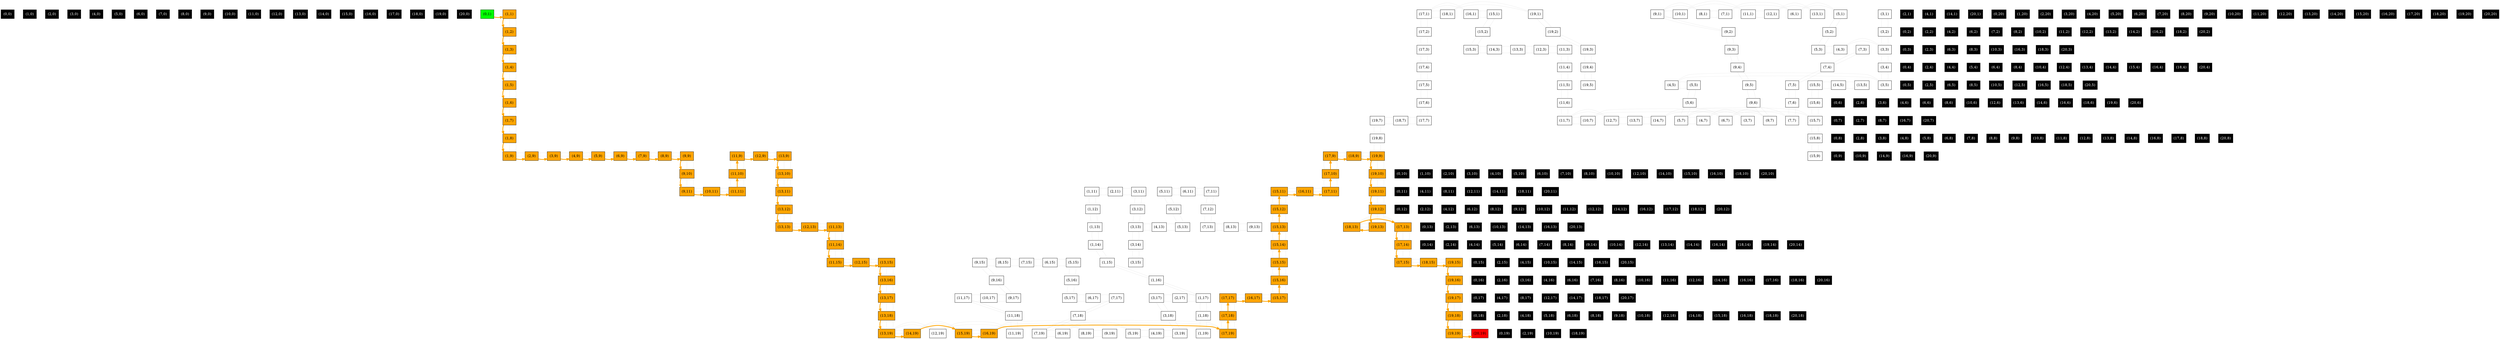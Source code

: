digraph dijkstra_maze_solution {
rankdir = TB;
node [shape = box, style = filled];
graph [nodesep = 0.5, ranksep = 0.5];

{ rank = same; node_0_0 [label="(0,0)", fillcolor="black", fontcolor="white"]; node_1_0 [label="(1,0)", fillcolor="black", fontcolor="white"]; node_2_0 [label="(2,0)", fillcolor="black", fontcolor="white"]; node_3_0 [label="(3,0)", fillcolor="black", fontcolor="white"]; node_4_0 [label="(4,0)", fillcolor="black", fontcolor="white"]; node_5_0 [label="(5,0)", fillcolor="black", fontcolor="white"]; node_6_0 [label="(6,0)", fillcolor="black", fontcolor="white"]; node_7_0 [label="(7,0)", fillcolor="black", fontcolor="white"]; node_8_0 [label="(8,0)", fillcolor="black", fontcolor="white"]; node_9_0 [label="(9,0)", fillcolor="black", fontcolor="white"]; node_10_0 [label="(10,0)", fillcolor="black", fontcolor="white"]; node_11_0 [label="(11,0)", fillcolor="black", fontcolor="white"]; node_12_0 [label="(12,0)", fillcolor="black", fontcolor="white"]; node_13_0 [label="(13,0)", fillcolor="black", fontcolor="white"]; node_14_0 [label="(14,0)", fillcolor="black", fontcolor="white"]; node_15_0 [label="(15,0)", fillcolor="black", fontcolor="white"]; node_16_0 [label="(16,0)", fillcolor="black", fontcolor="white"]; node_17_0 [label="(17,0)", fillcolor="black", fontcolor="white"]; node_18_0 [label="(18,0)", fillcolor="black", fontcolor="white"]; node_19_0 [label="(19,0)", fillcolor="black", fontcolor="white"]; node_20_0 [label="(20,0)", fillcolor="black", fontcolor="white"]; }
{ rank = same; node_0_1 [label="(0,1)", fillcolor="green", fontcolor="black"]; node_1_1 [label="(1,1)", fillcolor="orange", fontcolor="black"]; node_2_1 [label="(2,1)", fillcolor="black", fontcolor="white"]; node_3_1 [label="(3,1)", fillcolor="white", fontcolor="black"]; node_4_1 [label="(4,1)", fillcolor="black", fontcolor="white"]; node_5_1 [label="(5,1)", fillcolor="white", fontcolor="black"]; node_6_1 [label="(6,1)", fillcolor="white", fontcolor="black"]; node_7_1 [label="(7,1)", fillcolor="white", fontcolor="black"]; node_8_1 [label="(8,1)", fillcolor="white", fontcolor="black"]; node_9_1 [label="(9,1)", fillcolor="white", fontcolor="black"]; node_10_1 [label="(10,1)", fillcolor="white", fontcolor="black"]; node_11_1 [label="(11,1)", fillcolor="white", fontcolor="black"]; node_12_1 [label="(12,1)", fillcolor="white", fontcolor="black"]; node_13_1 [label="(13,1)", fillcolor="white", fontcolor="black"]; node_14_1 [label="(14,1)", fillcolor="black", fontcolor="white"]; node_15_1 [label="(15,1)", fillcolor="white", fontcolor="black"]; node_16_1 [label="(16,1)", fillcolor="white", fontcolor="black"]; node_17_1 [label="(17,1)", fillcolor="white", fontcolor="black"]; node_18_1 [label="(18,1)", fillcolor="white", fontcolor="black"]; node_19_1 [label="(19,1)", fillcolor="white", fontcolor="black"]; node_20_1 [label="(20,1)", fillcolor="black", fontcolor="white"]; }
{ rank = same; node_0_2 [label="(0,2)", fillcolor="black", fontcolor="white"]; node_1_2 [label="(1,2)", fillcolor="orange", fontcolor="black"]; node_2_2 [label="(2,2)", fillcolor="black", fontcolor="white"]; node_3_2 [label="(3,2)", fillcolor="white", fontcolor="black"]; node_4_2 [label="(4,2)", fillcolor="black", fontcolor="white"]; node_5_2 [label="(5,2)", fillcolor="white", fontcolor="black"]; node_6_2 [label="(6,2)", fillcolor="black", fontcolor="white"]; node_7_2 [label="(7,2)", fillcolor="black", fontcolor="white"]; node_8_2 [label="(8,2)", fillcolor="black", fontcolor="white"]; node_9_2 [label="(9,2)", fillcolor="white", fontcolor="black"]; node_10_2 [label="(10,2)", fillcolor="black", fontcolor="white"]; node_11_2 [label="(11,2)", fillcolor="black", fontcolor="white"]; node_12_2 [label="(12,2)", fillcolor="black", fontcolor="white"]; node_13_2 [label="(13,2)", fillcolor="black", fontcolor="white"]; node_14_2 [label="(14,2)", fillcolor="black", fontcolor="white"]; node_15_2 [label="(15,2)", fillcolor="white", fontcolor="black"]; node_16_2 [label="(16,2)", fillcolor="black", fontcolor="white"]; node_17_2 [label="(17,2)", fillcolor="white", fontcolor="black"]; node_18_2 [label="(18,2)", fillcolor="black", fontcolor="white"]; node_19_2 [label="(19,2)", fillcolor="white", fontcolor="black"]; node_20_2 [label="(20,2)", fillcolor="black", fontcolor="white"]; }
{ rank = same; node_0_3 [label="(0,3)", fillcolor="black", fontcolor="white"]; node_1_3 [label="(1,3)", fillcolor="orange", fontcolor="black"]; node_2_3 [label="(2,3)", fillcolor="black", fontcolor="white"]; node_3_3 [label="(3,3)", fillcolor="white", fontcolor="black"]; node_4_3 [label="(4,3)", fillcolor="white", fontcolor="black"]; node_5_3 [label="(5,3)", fillcolor="white", fontcolor="black"]; node_6_3 [label="(6,3)", fillcolor="black", fontcolor="white"]; node_7_3 [label="(7,3)", fillcolor="white", fontcolor="black"]; node_8_3 [label="(8,3)", fillcolor="black", fontcolor="white"]; node_9_3 [label="(9,3)", fillcolor="white", fontcolor="black"]; node_10_3 [label="(10,3)", fillcolor="black", fontcolor="white"]; node_11_3 [label="(11,3)", fillcolor="white", fontcolor="black"]; node_12_3 [label="(12,3)", fillcolor="white", fontcolor="black"]; node_13_3 [label="(13,3)", fillcolor="white", fontcolor="black"]; node_14_3 [label="(14,3)", fillcolor="white", fontcolor="black"]; node_15_3 [label="(15,3)", fillcolor="white", fontcolor="black"]; node_16_3 [label="(16,3)", fillcolor="black", fontcolor="white"]; node_17_3 [label="(17,3)", fillcolor="white", fontcolor="black"]; node_18_3 [label="(18,3)", fillcolor="black", fontcolor="white"]; node_19_3 [label="(19,3)", fillcolor="white", fontcolor="black"]; node_20_3 [label="(20,3)", fillcolor="black", fontcolor="white"]; }
{ rank = same; node_0_4 [label="(0,4)", fillcolor="black", fontcolor="white"]; node_1_4 [label="(1,4)", fillcolor="orange", fontcolor="black"]; node_2_4 [label="(2,4)", fillcolor="black", fontcolor="white"]; node_3_4 [label="(3,4)", fillcolor="white", fontcolor="black"]; node_4_4 [label="(4,4)", fillcolor="black", fontcolor="white"]; node_5_4 [label="(5,4)", fillcolor="black", fontcolor="white"]; node_6_4 [label="(6,4)", fillcolor="black", fontcolor="white"]; node_7_4 [label="(7,4)", fillcolor="white", fontcolor="black"]; node_8_4 [label="(8,4)", fillcolor="black", fontcolor="white"]; node_9_4 [label="(9,4)", fillcolor="white", fontcolor="black"]; node_10_4 [label="(10,4)", fillcolor="black", fontcolor="white"]; node_11_4 [label="(11,4)", fillcolor="white", fontcolor="black"]; node_12_4 [label="(12,4)", fillcolor="black", fontcolor="white"]; node_13_4 [label="(13,4)", fillcolor="black", fontcolor="white"]; node_14_4 [label="(14,4)", fillcolor="black", fontcolor="white"]; node_15_4 [label="(15,4)", fillcolor="black", fontcolor="white"]; node_16_4 [label="(16,4)", fillcolor="black", fontcolor="white"]; node_17_4 [label="(17,4)", fillcolor="white", fontcolor="black"]; node_18_4 [label="(18,4)", fillcolor="black", fontcolor="white"]; node_19_4 [label="(19,4)", fillcolor="white", fontcolor="black"]; node_20_4 [label="(20,4)", fillcolor="black", fontcolor="white"]; }
{ rank = same; node_0_5 [label="(0,5)", fillcolor="black", fontcolor="white"]; node_1_5 [label="(1,5)", fillcolor="orange", fontcolor="black"]; node_2_5 [label="(2,5)", fillcolor="black", fontcolor="white"]; node_3_5 [label="(3,5)", fillcolor="white", fontcolor="black"]; node_4_5 [label="(4,5)", fillcolor="white", fontcolor="black"]; node_5_5 [label="(5,5)", fillcolor="white", fontcolor="black"]; node_6_5 [label="(6,5)", fillcolor="black", fontcolor="white"]; node_7_5 [label="(7,5)", fillcolor="white", fontcolor="black"]; node_8_5 [label="(8,5)", fillcolor="black", fontcolor="white"]; node_9_5 [label="(9,5)", fillcolor="white", fontcolor="black"]; node_10_5 [label="(10,5)", fillcolor="black", fontcolor="white"]; node_11_5 [label="(11,5)", fillcolor="white", fontcolor="black"]; node_12_5 [label="(12,5)", fillcolor="black", fontcolor="white"]; node_13_5 [label="(13,5)", fillcolor="white", fontcolor="black"]; node_14_5 [label="(14,5)", fillcolor="white", fontcolor="black"]; node_15_5 [label="(15,5)", fillcolor="white", fontcolor="black"]; node_16_5 [label="(16,5)", fillcolor="black", fontcolor="white"]; node_17_5 [label="(17,5)", fillcolor="white", fontcolor="black"]; node_18_5 [label="(18,5)", fillcolor="black", fontcolor="white"]; node_19_5 [label="(19,5)", fillcolor="white", fontcolor="black"]; node_20_5 [label="(20,5)", fillcolor="black", fontcolor="white"]; }
{ rank = same; node_0_6 [label="(0,6)", fillcolor="black", fontcolor="white"]; node_1_6 [label="(1,6)", fillcolor="orange", fontcolor="black"]; node_2_6 [label="(2,6)", fillcolor="black", fontcolor="white"]; node_3_6 [label="(3,6)", fillcolor="black", fontcolor="white"]; node_4_6 [label="(4,6)", fillcolor="black", fontcolor="white"]; node_5_6 [label="(5,6)", fillcolor="white", fontcolor="black"]; node_6_6 [label="(6,6)", fillcolor="black", fontcolor="white"]; node_7_6 [label="(7,6)", fillcolor="white", fontcolor="black"]; node_8_6 [label="(8,6)", fillcolor="black", fontcolor="white"]; node_9_6 [label="(9,6)", fillcolor="white", fontcolor="black"]; node_10_6 [label="(10,6)", fillcolor="black", fontcolor="white"]; node_11_6 [label="(11,6)", fillcolor="white", fontcolor="black"]; node_12_6 [label="(12,6)", fillcolor="black", fontcolor="white"]; node_13_6 [label="(13,6)", fillcolor="black", fontcolor="white"]; node_14_6 [label="(14,6)", fillcolor="black", fontcolor="white"]; node_15_6 [label="(15,6)", fillcolor="white", fontcolor="black"]; node_16_6 [label="(16,6)", fillcolor="black", fontcolor="white"]; node_17_6 [label="(17,6)", fillcolor="white", fontcolor="black"]; node_18_6 [label="(18,6)", fillcolor="black", fontcolor="white"]; node_19_6 [label="(19,6)", fillcolor="black", fontcolor="white"]; node_20_6 [label="(20,6)", fillcolor="black", fontcolor="white"]; }
{ rank = same; node_0_7 [label="(0,7)", fillcolor="black", fontcolor="white"]; node_1_7 [label="(1,7)", fillcolor="orange", fontcolor="black"]; node_2_7 [label="(2,7)", fillcolor="black", fontcolor="white"]; node_3_7 [label="(3,7)", fillcolor="white", fontcolor="black"]; node_4_7 [label="(4,7)", fillcolor="white", fontcolor="black"]; node_5_7 [label="(5,7)", fillcolor="white", fontcolor="black"]; node_6_7 [label="(6,7)", fillcolor="white", fontcolor="black"]; node_7_7 [label="(7,7)", fillcolor="white", fontcolor="black"]; node_8_7 [label="(8,7)", fillcolor="black", fontcolor="white"]; node_9_7 [label="(9,7)", fillcolor="white", fontcolor="black"]; node_10_7 [label="(10,7)", fillcolor="white", fontcolor="black"]; node_11_7 [label="(11,7)", fillcolor="white", fontcolor="black"]; node_12_7 [label="(12,7)", fillcolor="white", fontcolor="black"]; node_13_7 [label="(13,7)", fillcolor="white", fontcolor="black"]; node_14_7 [label="(14,7)", fillcolor="white", fontcolor="black"]; node_15_7 [label="(15,7)", fillcolor="white", fontcolor="black"]; node_16_7 [label="(16,7)", fillcolor="black", fontcolor="white"]; node_17_7 [label="(17,7)", fillcolor="white", fontcolor="black"]; node_18_7 [label="(18,7)", fillcolor="white", fontcolor="black"]; node_19_7 [label="(19,7)", fillcolor="white", fontcolor="black"]; node_20_7 [label="(20,7)", fillcolor="black", fontcolor="white"]; }
{ rank = same; node_0_8 [label="(0,8)", fillcolor="black", fontcolor="white"]; node_1_8 [label="(1,8)", fillcolor="orange", fontcolor="black"]; node_2_8 [label="(2,8)", fillcolor="black", fontcolor="white"]; node_3_8 [label="(3,8)", fillcolor="black", fontcolor="white"]; node_4_8 [label="(4,8)", fillcolor="black", fontcolor="white"]; node_5_8 [label="(5,8)", fillcolor="black", fontcolor="white"]; node_6_8 [label="(6,8)", fillcolor="black", fontcolor="white"]; node_7_8 [label="(7,8)", fillcolor="black", fontcolor="white"]; node_8_8 [label="(8,8)", fillcolor="black", fontcolor="white"]; node_9_8 [label="(9,8)", fillcolor="black", fontcolor="white"]; node_10_8 [label="(10,8)", fillcolor="black", fontcolor="white"]; node_11_8 [label="(11,8)", fillcolor="black", fontcolor="white"]; node_12_8 [label="(12,8)", fillcolor="black", fontcolor="white"]; node_13_8 [label="(13,8)", fillcolor="black", fontcolor="white"]; node_14_8 [label="(14,8)", fillcolor="black", fontcolor="white"]; node_15_8 [label="(15,8)", fillcolor="white", fontcolor="black"]; node_16_8 [label="(16,8)", fillcolor="black", fontcolor="white"]; node_17_8 [label="(17,8)", fillcolor="black", fontcolor="white"]; node_18_8 [label="(18,8)", fillcolor="black", fontcolor="white"]; node_19_8 [label="(19,8)", fillcolor="white", fontcolor="black"]; node_20_8 [label="(20,8)", fillcolor="black", fontcolor="white"]; }
{ rank = same; node_0_9 [label="(0,9)", fillcolor="black", fontcolor="white"]; node_1_9 [label="(1,9)", fillcolor="orange", fontcolor="black"]; node_2_9 [label="(2,9)", fillcolor="orange", fontcolor="black"]; node_3_9 [label="(3,9)", fillcolor="orange", fontcolor="black"]; node_4_9 [label="(4,9)", fillcolor="orange", fontcolor="black"]; node_5_9 [label="(5,9)", fillcolor="orange", fontcolor="black"]; node_6_9 [label="(6,9)", fillcolor="orange", fontcolor="black"]; node_7_9 [label="(7,9)", fillcolor="orange", fontcolor="black"]; node_8_9 [label="(8,9)", fillcolor="orange", fontcolor="black"]; node_9_9 [label="(9,9)", fillcolor="orange", fontcolor="black"]; node_10_9 [label="(10,9)", fillcolor="black", fontcolor="white"]; node_11_9 [label="(11,9)", fillcolor="orange", fontcolor="black"]; node_12_9 [label="(12,9)", fillcolor="orange", fontcolor="black"]; node_13_9 [label="(13,9)", fillcolor="orange", fontcolor="black"]; node_14_9 [label="(14,9)", fillcolor="black", fontcolor="white"]; node_15_9 [label="(15,9)", fillcolor="white", fontcolor="black"]; node_16_9 [label="(16,9)", fillcolor="black", fontcolor="white"]; node_17_9 [label="(17,9)", fillcolor="orange", fontcolor="black"]; node_18_9 [label="(18,9)", fillcolor="orange", fontcolor="black"]; node_19_9 [label="(19,9)", fillcolor="orange", fontcolor="black"]; node_20_9 [label="(20,9)", fillcolor="black", fontcolor="white"]; }
{ rank = same; node_0_10 [label="(0,10)", fillcolor="black", fontcolor="white"]; node_1_10 [label="(1,10)", fillcolor="black", fontcolor="white"]; node_2_10 [label="(2,10)", fillcolor="black", fontcolor="white"]; node_3_10 [label="(3,10)", fillcolor="black", fontcolor="white"]; node_4_10 [label="(4,10)", fillcolor="black", fontcolor="white"]; node_5_10 [label="(5,10)", fillcolor="black", fontcolor="white"]; node_6_10 [label="(6,10)", fillcolor="black", fontcolor="white"]; node_7_10 [label="(7,10)", fillcolor="black", fontcolor="white"]; node_8_10 [label="(8,10)", fillcolor="black", fontcolor="white"]; node_9_10 [label="(9,10)", fillcolor="orange", fontcolor="black"]; node_10_10 [label="(10,10)", fillcolor="black", fontcolor="white"]; node_11_10 [label="(11,10)", fillcolor="orange", fontcolor="black"]; node_12_10 [label="(12,10)", fillcolor="black", fontcolor="white"]; node_13_10 [label="(13,10)", fillcolor="orange", fontcolor="black"]; node_14_10 [label="(14,10)", fillcolor="black", fontcolor="white"]; node_15_10 [label="(15,10)", fillcolor="black", fontcolor="white"]; node_16_10 [label="(16,10)", fillcolor="black", fontcolor="white"]; node_17_10 [label="(17,10)", fillcolor="orange", fontcolor="black"]; node_18_10 [label="(18,10)", fillcolor="black", fontcolor="white"]; node_19_10 [label="(19,10)", fillcolor="orange", fontcolor="black"]; node_20_10 [label="(20,10)", fillcolor="black", fontcolor="white"]; }
{ rank = same; node_0_11 [label="(0,11)", fillcolor="black", fontcolor="white"]; node_1_11 [label="(1,11)", fillcolor="white", fontcolor="black"]; node_2_11 [label="(2,11)", fillcolor="white", fontcolor="black"]; node_3_11 [label="(3,11)", fillcolor="white", fontcolor="black"]; node_4_11 [label="(4,11)", fillcolor="black", fontcolor="white"]; node_5_11 [label="(5,11)", fillcolor="white", fontcolor="black"]; node_6_11 [label="(6,11)", fillcolor="white", fontcolor="black"]; node_7_11 [label="(7,11)", fillcolor="white", fontcolor="black"]; node_8_11 [label="(8,11)", fillcolor="black", fontcolor="white"]; node_9_11 [label="(9,11)", fillcolor="orange", fontcolor="black"]; node_10_11 [label="(10,11)", fillcolor="orange", fontcolor="black"]; node_11_11 [label="(11,11)", fillcolor="orange", fontcolor="black"]; node_12_11 [label="(12,11)", fillcolor="black", fontcolor="white"]; node_13_11 [label="(13,11)", fillcolor="orange", fontcolor="black"]; node_14_11 [label="(14,11)", fillcolor="black", fontcolor="white"]; node_15_11 [label="(15,11)", fillcolor="orange", fontcolor="black"]; node_16_11 [label="(16,11)", fillcolor="orange", fontcolor="black"]; node_17_11 [label="(17,11)", fillcolor="orange", fontcolor="black"]; node_18_11 [label="(18,11)", fillcolor="black", fontcolor="white"]; node_19_11 [label="(19,11)", fillcolor="orange", fontcolor="black"]; node_20_11 [label="(20,11)", fillcolor="black", fontcolor="white"]; }
{ rank = same; node_0_12 [label="(0,12)", fillcolor="black", fontcolor="white"]; node_1_12 [label="(1,12)", fillcolor="white", fontcolor="black"]; node_2_12 [label="(2,12)", fillcolor="black", fontcolor="white"]; node_3_12 [label="(3,12)", fillcolor="white", fontcolor="black"]; node_4_12 [label="(4,12)", fillcolor="black", fontcolor="white"]; node_5_12 [label="(5,12)", fillcolor="white", fontcolor="black"]; node_6_12 [label="(6,12)", fillcolor="black", fontcolor="white"]; node_7_12 [label="(7,12)", fillcolor="white", fontcolor="black"]; node_8_12 [label="(8,12)", fillcolor="black", fontcolor="white"]; node_9_12 [label="(9,12)", fillcolor="black", fontcolor="white"]; node_10_12 [label="(10,12)", fillcolor="black", fontcolor="white"]; node_11_12 [label="(11,12)", fillcolor="black", fontcolor="white"]; node_12_12 [label="(12,12)", fillcolor="black", fontcolor="white"]; node_13_12 [label="(13,12)", fillcolor="orange", fontcolor="black"]; node_14_12 [label="(14,12)", fillcolor="black", fontcolor="white"]; node_15_12 [label="(15,12)", fillcolor="orange", fontcolor="black"]; node_16_12 [label="(16,12)", fillcolor="black", fontcolor="white"]; node_17_12 [label="(17,12)", fillcolor="black", fontcolor="white"]; node_18_12 [label="(18,12)", fillcolor="black", fontcolor="white"]; node_19_12 [label="(19,12)", fillcolor="orange", fontcolor="black"]; node_20_12 [label="(20,12)", fillcolor="black", fontcolor="white"]; }
{ rank = same; node_0_13 [label="(0,13)", fillcolor="black", fontcolor="white"]; node_1_13 [label="(1,13)", fillcolor="white", fontcolor="black"]; node_2_13 [label="(2,13)", fillcolor="black", fontcolor="white"]; node_3_13 [label="(3,13)", fillcolor="white", fontcolor="black"]; node_4_13 [label="(4,13)", fillcolor="white", fontcolor="black"]; node_5_13 [label="(5,13)", fillcolor="white", fontcolor="black"]; node_6_13 [label="(6,13)", fillcolor="black", fontcolor="white"]; node_7_13 [label="(7,13)", fillcolor="white", fontcolor="black"]; node_8_13 [label="(8,13)", fillcolor="white", fontcolor="black"]; node_9_13 [label="(9,13)", fillcolor="white", fontcolor="black"]; node_10_13 [label="(10,13)", fillcolor="black", fontcolor="white"]; node_11_13 [label="(11,13)", fillcolor="orange", fontcolor="black"]; node_12_13 [label="(12,13)", fillcolor="orange", fontcolor="black"]; node_13_13 [label="(13,13)", fillcolor="orange", fontcolor="black"]; node_14_13 [label="(14,13)", fillcolor="black", fontcolor="white"]; node_15_13 [label="(15,13)", fillcolor="orange", fontcolor="black"]; node_16_13 [label="(16,13)", fillcolor="black", fontcolor="white"]; node_17_13 [label="(17,13)", fillcolor="orange", fontcolor="black"]; node_18_13 [label="(18,13)", fillcolor="orange", fontcolor="black"]; node_19_13 [label="(19,13)", fillcolor="orange", fontcolor="black"]; node_20_13 [label="(20,13)", fillcolor="black", fontcolor="white"]; }
{ rank = same; node_0_14 [label="(0,14)", fillcolor="black", fontcolor="white"]; node_1_14 [label="(1,14)", fillcolor="white", fontcolor="black"]; node_2_14 [label="(2,14)", fillcolor="black", fontcolor="white"]; node_3_14 [label="(3,14)", fillcolor="white", fontcolor="black"]; node_4_14 [label="(4,14)", fillcolor="black", fontcolor="white"]; node_5_14 [label="(5,14)", fillcolor="black", fontcolor="white"]; node_6_14 [label="(6,14)", fillcolor="black", fontcolor="white"]; node_7_14 [label="(7,14)", fillcolor="black", fontcolor="white"]; node_8_14 [label="(8,14)", fillcolor="black", fontcolor="white"]; node_9_14 [label="(9,14)", fillcolor="black", fontcolor="white"]; node_10_14 [label="(10,14)", fillcolor="black", fontcolor="white"]; node_11_14 [label="(11,14)", fillcolor="orange", fontcolor="black"]; node_12_14 [label="(12,14)", fillcolor="black", fontcolor="white"]; node_13_14 [label="(13,14)", fillcolor="black", fontcolor="white"]; node_14_14 [label="(14,14)", fillcolor="black", fontcolor="white"]; node_15_14 [label="(15,14)", fillcolor="orange", fontcolor="black"]; node_16_14 [label="(16,14)", fillcolor="black", fontcolor="white"]; node_17_14 [label="(17,14)", fillcolor="orange", fontcolor="black"]; node_18_14 [label="(18,14)", fillcolor="black", fontcolor="white"]; node_19_14 [label="(19,14)", fillcolor="black", fontcolor="white"]; node_20_14 [label="(20,14)", fillcolor="black", fontcolor="white"]; }
{ rank = same; node_0_15 [label="(0,15)", fillcolor="black", fontcolor="white"]; node_1_15 [label="(1,15)", fillcolor="white", fontcolor="black"]; node_2_15 [label="(2,15)", fillcolor="black", fontcolor="white"]; node_3_15 [label="(3,15)", fillcolor="white", fontcolor="black"]; node_4_15 [label="(4,15)", fillcolor="black", fontcolor="white"]; node_5_15 [label="(5,15)", fillcolor="white", fontcolor="black"]; node_6_15 [label="(6,15)", fillcolor="white", fontcolor="black"]; node_7_15 [label="(7,15)", fillcolor="white", fontcolor="black"]; node_8_15 [label="(8,15)", fillcolor="white", fontcolor="black"]; node_9_15 [label="(9,15)", fillcolor="white", fontcolor="black"]; node_10_15 [label="(10,15)", fillcolor="black", fontcolor="white"]; node_11_15 [label="(11,15)", fillcolor="orange", fontcolor="black"]; node_12_15 [label="(12,15)", fillcolor="orange", fontcolor="black"]; node_13_15 [label="(13,15)", fillcolor="orange", fontcolor="black"]; node_14_15 [label="(14,15)", fillcolor="black", fontcolor="white"]; node_15_15 [label="(15,15)", fillcolor="orange", fontcolor="black"]; node_16_15 [label="(16,15)", fillcolor="black", fontcolor="white"]; node_17_15 [label="(17,15)", fillcolor="orange", fontcolor="black"]; node_18_15 [label="(18,15)", fillcolor="orange", fontcolor="black"]; node_19_15 [label="(19,15)", fillcolor="orange", fontcolor="black"]; node_20_15 [label="(20,15)", fillcolor="black", fontcolor="white"]; }
{ rank = same; node_0_16 [label="(0,16)", fillcolor="black", fontcolor="white"]; node_1_16 [label="(1,16)", fillcolor="white", fontcolor="black"]; node_2_16 [label="(2,16)", fillcolor="black", fontcolor="white"]; node_3_16 [label="(3,16)", fillcolor="black", fontcolor="white"]; node_4_16 [label="(4,16)", fillcolor="black", fontcolor="white"]; node_5_16 [label="(5,16)", fillcolor="white", fontcolor="black"]; node_6_16 [label="(6,16)", fillcolor="black", fontcolor="white"]; node_7_16 [label="(7,16)", fillcolor="black", fontcolor="white"]; node_8_16 [label="(8,16)", fillcolor="black", fontcolor="white"]; node_9_16 [label="(9,16)", fillcolor="white", fontcolor="black"]; node_10_16 [label="(10,16)", fillcolor="black", fontcolor="white"]; node_11_16 [label="(11,16)", fillcolor="black", fontcolor="white"]; node_12_16 [label="(12,16)", fillcolor="black", fontcolor="white"]; node_13_16 [label="(13,16)", fillcolor="orange", fontcolor="black"]; node_14_16 [label="(14,16)", fillcolor="black", fontcolor="white"]; node_15_16 [label="(15,16)", fillcolor="orange", fontcolor="black"]; node_16_16 [label="(16,16)", fillcolor="black", fontcolor="white"]; node_17_16 [label="(17,16)", fillcolor="black", fontcolor="white"]; node_18_16 [label="(18,16)", fillcolor="black", fontcolor="white"]; node_19_16 [label="(19,16)", fillcolor="orange", fontcolor="black"]; node_20_16 [label="(20,16)", fillcolor="black", fontcolor="white"]; }
{ rank = same; node_0_17 [label="(0,17)", fillcolor="black", fontcolor="white"]; node_1_17 [label="(1,17)", fillcolor="white", fontcolor="black"]; node_2_17 [label="(2,17)", fillcolor="white", fontcolor="black"]; node_3_17 [label="(3,17)", fillcolor="white", fontcolor="black"]; node_4_17 [label="(4,17)", fillcolor="black", fontcolor="white"]; node_5_17 [label="(5,17)", fillcolor="white", fontcolor="black"]; node_6_17 [label="(6,17)", fillcolor="white", fontcolor="black"]; node_7_17 [label="(7,17)", fillcolor="white", fontcolor="black"]; node_8_17 [label="(8,17)", fillcolor="black", fontcolor="white"]; node_9_17 [label="(9,17)", fillcolor="white", fontcolor="black"]; node_10_17 [label="(10,17)", fillcolor="white", fontcolor="black"]; node_11_17 [label="(11,17)", fillcolor="white", fontcolor="black"]; node_12_17 [label="(12,17)", fillcolor="black", fontcolor="white"]; node_13_17 [label="(13,17)", fillcolor="orange", fontcolor="black"]; node_14_17 [label="(14,17)", fillcolor="black", fontcolor="white"]; node_15_17 [label="(15,17)", fillcolor="orange", fontcolor="black"]; node_16_17 [label="(16,17)", fillcolor="orange", fontcolor="black"]; node_17_17 [label="(17,17)", fillcolor="orange", fontcolor="black"]; node_18_17 [label="(18,17)", fillcolor="black", fontcolor="white"]; node_19_17 [label="(19,17)", fillcolor="orange", fontcolor="black"]; node_20_17 [label="(20,17)", fillcolor="black", fontcolor="white"]; }
{ rank = same; node_0_18 [label="(0,18)", fillcolor="black", fontcolor="white"]; node_1_18 [label="(1,18)", fillcolor="white", fontcolor="black"]; node_2_18 [label="(2,18)", fillcolor="black", fontcolor="white"]; node_3_18 [label="(3,18)", fillcolor="white", fontcolor="black"]; node_4_18 [label="(4,18)", fillcolor="black", fontcolor="white"]; node_5_18 [label="(5,18)", fillcolor="black", fontcolor="white"]; node_6_18 [label="(6,18)", fillcolor="black", fontcolor="white"]; node_7_18 [label="(7,18)", fillcolor="white", fontcolor="black"]; node_8_18 [label="(8,18)", fillcolor="black", fontcolor="white"]; node_9_18 [label="(9,18)", fillcolor="black", fontcolor="white"]; node_10_18 [label="(10,18)", fillcolor="black", fontcolor="white"]; node_11_18 [label="(11,18)", fillcolor="white", fontcolor="black"]; node_12_18 [label="(12,18)", fillcolor="black", fontcolor="white"]; node_13_18 [label="(13,18)", fillcolor="orange", fontcolor="black"]; node_14_18 [label="(14,18)", fillcolor="black", fontcolor="white"]; node_15_18 [label="(15,18)", fillcolor="black", fontcolor="white"]; node_16_18 [label="(16,18)", fillcolor="black", fontcolor="white"]; node_17_18 [label="(17,18)", fillcolor="orange", fontcolor="black"]; node_18_18 [label="(18,18)", fillcolor="black", fontcolor="white"]; node_19_18 [label="(19,18)", fillcolor="orange", fontcolor="black"]; node_20_18 [label="(20,18)", fillcolor="black", fontcolor="white"]; }
{ rank = same; node_0_19 [label="(0,19)", fillcolor="black", fontcolor="white"]; node_1_19 [label="(1,19)", fillcolor="white", fontcolor="black"]; node_2_19 [label="(2,19)", fillcolor="black", fontcolor="white"]; node_3_19 [label="(3,19)", fillcolor="white", fontcolor="black"]; node_4_19 [label="(4,19)", fillcolor="white", fontcolor="black"]; node_5_19 [label="(5,19)", fillcolor="white", fontcolor="black"]; node_6_19 [label="(6,19)", fillcolor="white", fontcolor="black"]; node_7_19 [label="(7,19)", fillcolor="white", fontcolor="black"]; node_8_19 [label="(8,19)", fillcolor="white", fontcolor="black"]; node_9_19 [label="(9,19)", fillcolor="white", fontcolor="black"]; node_10_19 [label="(10,19)", fillcolor="black", fontcolor="white"]; node_11_19 [label="(11,19)", fillcolor="white", fontcolor="black"]; node_12_19 [label="(12,19)", fillcolor="white", fontcolor="black"]; node_13_19 [label="(13,19)", fillcolor="orange", fontcolor="black"]; node_14_19 [label="(14,19)", fillcolor="orange", fontcolor="black"]; node_15_19 [label="(15,19)", fillcolor="orange", fontcolor="black"]; node_16_19 [label="(16,19)", fillcolor="orange", fontcolor="black"]; node_17_19 [label="(17,19)", fillcolor="orange", fontcolor="black"]; node_18_19 [label="(18,19)", fillcolor="black", fontcolor="white"]; node_19_19 [label="(19,19)", fillcolor="orange", fontcolor="black"]; node_20_19 [label="(20,19)", fillcolor="red", fontcolor="black"]; }
{ rank = same; node_0_20 [label="(0,20)", fillcolor="black", fontcolor="white"]; node_1_20 [label="(1,20)", fillcolor="black", fontcolor="white"]; node_2_20 [label="(2,20)", fillcolor="black", fontcolor="white"]; node_3_20 [label="(3,20)", fillcolor="black", fontcolor="white"]; node_4_20 [label="(4,20)", fillcolor="black", fontcolor="white"]; node_5_20 [label="(5,20)", fillcolor="black", fontcolor="white"]; node_6_20 [label="(6,20)", fillcolor="black", fontcolor="white"]; node_7_20 [label="(7,20)", fillcolor="black", fontcolor="white"]; node_8_20 [label="(8,20)", fillcolor="black", fontcolor="white"]; node_9_20 [label="(9,20)", fillcolor="black", fontcolor="white"]; node_10_20 [label="(10,20)", fillcolor="black", fontcolor="white"]; node_11_20 [label="(11,20)", fillcolor="black", fontcolor="white"]; node_12_20 [label="(12,20)", fillcolor="black", fontcolor="white"]; node_13_20 [label="(13,20)", fillcolor="black", fontcolor="white"]; node_14_20 [label="(14,20)", fillcolor="black", fontcolor="white"]; node_15_20 [label="(15,20)", fillcolor="black", fontcolor="white"]; node_16_20 [label="(16,20)", fillcolor="black", fontcolor="white"]; node_17_20 [label="(17,20)", fillcolor="black", fontcolor="white"]; node_18_20 [label="(18,20)", fillcolor="black", fontcolor="white"]; node_19_20 [label="(19,20)", fillcolor="black", fontcolor="white"]; node_20_20 [label="(20,20)", fillcolor="black", fontcolor="white"]; }

edge [color="orange", penwidth=3.0, dir="forward"];
node_0_1 -> node_1_1;
node_1_1 -> node_1_2;
node_1_2 -> node_1_3;
node_1_3 -> node_1_4;
node_1_4 -> node_1_5;
node_1_5 -> node_1_6;
node_1_6 -> node_1_7;
node_1_7 -> node_1_8;
node_1_8 -> node_1_9;
node_1_9 -> node_2_9;
node_2_9 -> node_3_9;
node_3_9 -> node_4_9;
node_4_9 -> node_5_9;
node_5_9 -> node_6_9;
node_6_9 -> node_7_9;
node_7_9 -> node_8_9;
node_8_9 -> node_9_9;
node_9_9 -> node_9_10;
node_9_10 -> node_9_11;
node_9_11 -> node_10_11;
node_10_11 -> node_11_11;
node_11_11 -> node_11_10;
node_11_10 -> node_11_9;
node_11_9 -> node_12_9;
node_12_9 -> node_13_9;
node_13_9 -> node_13_10;
node_13_10 -> node_13_11;
node_13_11 -> node_13_12;
node_13_12 -> node_13_13;
node_13_13 -> node_12_13;
node_12_13 -> node_11_13;
node_11_13 -> node_11_14;
node_11_14 -> node_11_15;
node_11_15 -> node_12_15;
node_12_15 -> node_13_15;
node_13_15 -> node_13_16;
node_13_16 -> node_13_17;
node_13_17 -> node_13_18;
node_13_18 -> node_13_19;
node_13_19 -> node_14_19;
node_14_19 -> node_15_19;
node_15_19 -> node_16_19;
node_16_19 -> node_17_19;
node_17_19 -> node_17_18;
node_17_18 -> node_17_17;
node_17_17 -> node_16_17;
node_16_17 -> node_15_17;
node_15_17 -> node_15_16;
node_15_16 -> node_15_15;
node_15_15 -> node_15_14;
node_15_14 -> node_15_13;
node_15_13 -> node_15_12;
node_15_12 -> node_15_11;
node_15_11 -> node_16_11;
node_16_11 -> node_17_11;
node_17_11 -> node_17_10;
node_17_10 -> node_17_9;
node_17_9 -> node_18_9;
node_18_9 -> node_19_9;
node_19_9 -> node_19_10;
node_19_10 -> node_19_11;
node_19_11 -> node_19_12;
node_19_12 -> node_19_13;
node_19_13 -> node_18_13;
node_18_13 -> node_17_13;
node_17_13 -> node_17_14;
node_17_14 -> node_17_15;
node_17_15 -> node_18_15;
node_18_15 -> node_19_15;
node_19_15 -> node_19_16;
node_19_16 -> node_19_17;
node_19_17 -> node_19_18;
node_19_18 -> node_19_19;
node_19_19 -> node_20_19;
edge [color="lightgray", penwidth=0.5, dir="none"];
node_0_1 -> node_1_1;
node_1_1 -> node_1_2;
node_1_1 -> node_0_1;
node_3_1 -> node_3_2;
node_5_1 -> node_6_1;
node_5_1 -> node_5_2;
node_6_1 -> node_7_1;
node_6_1 -> node_5_1;
node_7_1 -> node_8_1;
node_7_1 -> node_6_1;
node_8_1 -> node_9_1;
node_8_1 -> node_7_1;
node_9_1 -> node_10_1;
node_9_1 -> node_9_2;
node_9_1 -> node_8_1;
node_10_1 -> node_11_1;
node_10_1 -> node_9_1;
node_11_1 -> node_12_1;
node_11_1 -> node_10_1;
node_12_1 -> node_13_1;
node_12_1 -> node_11_1;
node_13_1 -> node_12_1;
node_15_1 -> node_16_1;
node_15_1 -> node_15_2;
node_16_1 -> node_17_1;
node_16_1 -> node_15_1;
node_17_1 -> node_18_1;
node_17_1 -> node_17_2;
node_17_1 -> node_16_1;
node_18_1 -> node_19_1;
node_18_1 -> node_17_1;
node_19_1 -> node_19_2;
node_19_1 -> node_18_1;
node_1_2 -> node_1_1;
node_1_2 -> node_1_3;
node_3_2 -> node_3_1;
node_3_2 -> node_3_3;
node_5_2 -> node_5_1;
node_5_2 -> node_5_3;
node_9_2 -> node_9_1;
node_9_2 -> node_9_3;
node_15_2 -> node_15_1;
node_15_2 -> node_15_3;
node_17_2 -> node_17_1;
node_17_2 -> node_17_3;
node_19_2 -> node_19_1;
node_19_2 -> node_19_3;
node_1_3 -> node_1_2;
node_1_3 -> node_1_4;
node_3_3 -> node_3_2;
node_3_3 -> node_4_3;
node_3_3 -> node_3_4;
node_4_3 -> node_5_3;
node_4_3 -> node_3_3;
node_5_3 -> node_5_2;
node_5_3 -> node_4_3;
node_7_3 -> node_7_4;
node_9_3 -> node_9_2;
node_9_3 -> node_9_4;
node_11_3 -> node_12_3;
node_11_3 -> node_11_4;
node_12_3 -> node_13_3;
node_12_3 -> node_11_3;
node_13_3 -> node_14_3;
node_13_3 -> node_12_3;
node_14_3 -> node_15_3;
node_14_3 -> node_13_3;
node_15_3 -> node_15_2;
node_15_3 -> node_14_3;
node_17_3 -> node_17_2;
node_17_3 -> node_17_4;
node_19_3 -> node_19_2;
node_19_3 -> node_19_4;
node_1_4 -> node_1_3;
node_1_4 -> node_1_5;
node_3_4 -> node_3_3;
node_3_4 -> node_3_5;
node_7_4 -> node_7_3;
node_7_4 -> node_7_5;
node_9_4 -> node_9_3;
node_9_4 -> node_9_5;
node_11_4 -> node_11_3;
node_11_4 -> node_11_5;
node_17_4 -> node_17_3;
node_17_4 -> node_17_5;
node_19_4 -> node_19_3;
node_19_4 -> node_19_5;
node_1_5 -> node_1_4;
node_1_5 -> node_1_6;
node_3_5 -> node_3_4;
node_3_5 -> node_4_5;
node_4_5 -> node_5_5;
node_4_5 -> node_3_5;
node_5_5 -> node_5_6;
node_5_5 -> node_4_5;
node_7_5 -> node_7_4;
node_7_5 -> node_7_6;
node_9_5 -> node_9_4;
node_9_5 -> node_9_6;
node_11_5 -> node_11_4;
node_11_5 -> node_11_6;
node_13_5 -> node_14_5;
node_14_5 -> node_15_5;
node_14_5 -> node_13_5;
node_15_5 -> node_15_6;
node_15_5 -> node_14_5;
node_17_5 -> node_17_4;
node_17_5 -> node_17_6;
node_19_5 -> node_19_4;
node_1_6 -> node_1_5;
node_1_6 -> node_1_7;
node_5_6 -> node_5_5;
node_5_6 -> node_5_7;
node_7_6 -> node_7_5;
node_7_6 -> node_7_7;
node_9_6 -> node_9_5;
node_9_6 -> node_9_7;
node_11_6 -> node_11_5;
node_11_6 -> node_11_7;
node_15_6 -> node_15_5;
node_15_6 -> node_15_7;
node_17_6 -> node_17_5;
node_17_6 -> node_17_7;
node_1_7 -> node_1_6;
node_1_7 -> node_1_8;
node_3_7 -> node_4_7;
node_4_7 -> node_5_7;
node_4_7 -> node_3_7;
node_5_7 -> node_5_6;
node_5_7 -> node_6_7;
node_5_7 -> node_4_7;
node_6_7 -> node_7_7;
node_6_7 -> node_5_7;
node_7_7 -> node_7_6;
node_7_7 -> node_6_7;
node_9_7 -> node_9_6;
node_9_7 -> node_10_7;
node_10_7 -> node_11_7;
node_10_7 -> node_9_7;
node_11_7 -> node_11_6;
node_11_7 -> node_12_7;
node_11_7 -> node_10_7;
node_12_7 -> node_13_7;
node_12_7 -> node_11_7;
node_13_7 -> node_14_7;
node_13_7 -> node_12_7;
node_14_7 -> node_15_7;
node_14_7 -> node_13_7;
node_15_7 -> node_15_6;
node_15_7 -> node_15_8;
node_15_7 -> node_14_7;
node_17_7 -> node_17_6;
node_17_7 -> node_18_7;
node_18_7 -> node_19_7;
node_18_7 -> node_17_7;
node_19_7 -> node_19_8;
node_19_7 -> node_18_7;
node_1_8 -> node_1_7;
node_1_8 -> node_1_9;
node_15_8 -> node_15_7;
node_15_8 -> node_15_9;
node_19_8 -> node_19_7;
node_19_8 -> node_19_9;
node_1_9 -> node_1_8;
node_1_9 -> node_2_9;
node_2_9 -> node_3_9;
node_2_9 -> node_1_9;
node_3_9 -> node_4_9;
node_3_9 -> node_2_9;
node_4_9 -> node_5_9;
node_4_9 -> node_3_9;
node_5_9 -> node_6_9;
node_5_9 -> node_4_9;
node_6_9 -> node_7_9;
node_6_9 -> node_5_9;
node_7_9 -> node_8_9;
node_7_9 -> node_6_9;
node_8_9 -> node_9_9;
node_8_9 -> node_7_9;
node_9_9 -> node_9_10;
node_9_9 -> node_8_9;
node_11_9 -> node_12_9;
node_11_9 -> node_11_10;
node_12_9 -> node_13_9;
node_12_9 -> node_11_9;
node_13_9 -> node_13_10;
node_13_9 -> node_12_9;
node_15_9 -> node_15_8;
node_17_9 -> node_18_9;
node_17_9 -> node_17_10;
node_18_9 -> node_19_9;
node_18_9 -> node_17_9;
node_19_9 -> node_19_8;
node_19_9 -> node_19_10;
node_19_9 -> node_18_9;
node_9_10 -> node_9_9;
node_9_10 -> node_9_11;
node_11_10 -> node_11_9;
node_11_10 -> node_11_11;
node_13_10 -> node_13_9;
node_13_10 -> node_13_11;
node_17_10 -> node_17_9;
node_17_10 -> node_17_11;
node_19_10 -> node_19_9;
node_19_10 -> node_19_11;
node_1_11 -> node_2_11;
node_1_11 -> node_1_12;
node_2_11 -> node_3_11;
node_2_11 -> node_1_11;
node_3_11 -> node_3_12;
node_3_11 -> node_2_11;
node_5_11 -> node_6_11;
node_5_11 -> node_5_12;
node_6_11 -> node_7_11;
node_6_11 -> node_5_11;
node_7_11 -> node_7_12;
node_7_11 -> node_6_11;
node_9_11 -> node_9_10;
node_9_11 -> node_10_11;
node_10_11 -> node_11_11;
node_10_11 -> node_9_11;
node_11_11 -> node_11_10;
node_11_11 -> node_10_11;
node_13_11 -> node_13_10;
node_13_11 -> node_13_12;
node_15_11 -> node_16_11;
node_15_11 -> node_15_12;
node_16_11 -> node_17_11;
node_16_11 -> node_15_11;
node_17_11 -> node_17_10;
node_17_11 -> node_16_11;
node_19_11 -> node_19_10;
node_19_11 -> node_19_12;
node_1_12 -> node_1_11;
node_1_12 -> node_1_13;
node_3_12 -> node_3_11;
node_3_12 -> node_3_13;
node_5_12 -> node_5_11;
node_5_12 -> node_5_13;
node_7_12 -> node_7_11;
node_7_12 -> node_7_13;
node_13_12 -> node_13_11;
node_13_12 -> node_13_13;
node_15_12 -> node_15_11;
node_15_12 -> node_15_13;
node_19_12 -> node_19_11;
node_19_12 -> node_19_13;
node_1_13 -> node_1_12;
node_1_13 -> node_1_14;
node_3_13 -> node_3_12;
node_3_13 -> node_4_13;
node_3_13 -> node_3_14;
node_4_13 -> node_5_13;
node_4_13 -> node_3_13;
node_5_13 -> node_5_12;
node_5_13 -> node_4_13;
node_7_13 -> node_7_12;
node_7_13 -> node_8_13;
node_8_13 -> node_9_13;
node_8_13 -> node_7_13;
node_9_13 -> node_8_13;
node_11_13 -> node_12_13;
node_11_13 -> node_11_14;
node_12_13 -> node_13_13;
node_12_13 -> node_11_13;
node_13_13 -> node_13_12;
node_13_13 -> node_12_13;
node_15_13 -> node_15_12;
node_15_13 -> node_15_14;
node_17_13 -> node_18_13;
node_17_13 -> node_17_14;
node_18_13 -> node_19_13;
node_18_13 -> node_17_13;
node_19_13 -> node_19_12;
node_19_13 -> node_18_13;
node_1_14 -> node_1_13;
node_1_14 -> node_1_15;
node_3_14 -> node_3_13;
node_3_14 -> node_3_15;
node_11_14 -> node_11_13;
node_11_14 -> node_11_15;
node_15_14 -> node_15_13;
node_15_14 -> node_15_15;
node_17_14 -> node_17_13;
node_17_14 -> node_17_15;
node_1_15 -> node_1_14;
node_1_15 -> node_1_16;
node_3_15 -> node_3_14;
node_5_15 -> node_6_15;
node_5_15 -> node_5_16;
node_6_15 -> node_7_15;
node_6_15 -> node_5_15;
node_7_15 -> node_8_15;
node_7_15 -> node_6_15;
node_8_15 -> node_9_15;
node_8_15 -> node_7_15;
node_9_15 -> node_9_16;
node_9_15 -> node_8_15;
node_11_15 -> node_11_14;
node_11_15 -> node_12_15;
node_12_15 -> node_13_15;
node_12_15 -> node_11_15;
node_13_15 -> node_13_16;
node_13_15 -> node_12_15;
node_15_15 -> node_15_14;
node_15_15 -> node_15_16;
node_17_15 -> node_17_14;
node_17_15 -> node_18_15;
node_18_15 -> node_19_15;
node_18_15 -> node_17_15;
node_19_15 -> node_19_16;
node_19_15 -> node_18_15;
node_1_16 -> node_1_15;
node_1_16 -> node_1_17;
node_5_16 -> node_5_15;
node_5_16 -> node_5_17;
node_9_16 -> node_9_15;
node_9_16 -> node_9_17;
node_13_16 -> node_13_15;
node_13_16 -> node_13_17;
node_15_16 -> node_15_15;
node_15_16 -> node_15_17;
node_19_16 -> node_19_15;
node_19_16 -> node_19_17;
node_1_17 -> node_1_16;
node_1_17 -> node_2_17;
node_1_17 -> node_1_18;
node_2_17 -> node_3_17;
node_2_17 -> node_1_17;
node_3_17 -> node_3_18;
node_3_17 -> node_2_17;
node_5_17 -> node_5_16;
node_5_17 -> node_6_17;
node_6_17 -> node_7_17;
node_6_17 -> node_5_17;
node_7_17 -> node_7_18;
node_7_17 -> node_6_17;
node_9_17 -> node_9_16;
node_9_17 -> node_10_17;
node_10_17 -> node_11_17;
node_10_17 -> node_9_17;
node_11_17 -> node_11_18;
node_11_17 -> node_10_17;
node_13_17 -> node_13_16;
node_13_17 -> node_13_18;
node_15_17 -> node_15_16;
node_15_17 -> node_16_17;
node_16_17 -> node_17_17;
node_16_17 -> node_15_17;
node_17_17 -> node_17_18;
node_17_17 -> node_16_17;
node_19_17 -> node_19_16;
node_19_17 -> node_19_18;
node_1_18 -> node_1_17;
node_1_18 -> node_1_19;
node_3_18 -> node_3_17;
node_3_18 -> node_3_19;
node_7_18 -> node_7_17;
node_7_18 -> node_7_19;
node_11_18 -> node_11_17;
node_11_18 -> node_11_19;
node_13_18 -> node_13_17;
node_13_18 -> node_13_19;
node_17_18 -> node_17_17;
node_17_18 -> node_17_19;
node_19_18 -> node_19_17;
node_19_18 -> node_19_19;
node_1_19 -> node_1_18;
node_3_19 -> node_3_18;
node_3_19 -> node_4_19;
node_4_19 -> node_5_19;
node_4_19 -> node_3_19;
node_5_19 -> node_6_19;
node_5_19 -> node_4_19;
node_6_19 -> node_7_19;
node_6_19 -> node_5_19;
node_7_19 -> node_7_18;
node_7_19 -> node_8_19;
node_7_19 -> node_6_19;
node_8_19 -> node_9_19;
node_8_19 -> node_7_19;
node_9_19 -> node_8_19;
node_11_19 -> node_11_18;
node_11_19 -> node_12_19;
node_12_19 -> node_13_19;
node_12_19 -> node_11_19;
node_13_19 -> node_13_18;
node_13_19 -> node_14_19;
node_13_19 -> node_12_19;
node_14_19 -> node_15_19;
node_14_19 -> node_13_19;
node_15_19 -> node_16_19;
node_15_19 -> node_14_19;
node_16_19 -> node_17_19;
node_16_19 -> node_15_19;
node_17_19 -> node_17_18;
node_17_19 -> node_16_19;
node_19_19 -> node_19_18;
node_19_19 -> node_20_19;
node_20_19 -> node_19_19;
}